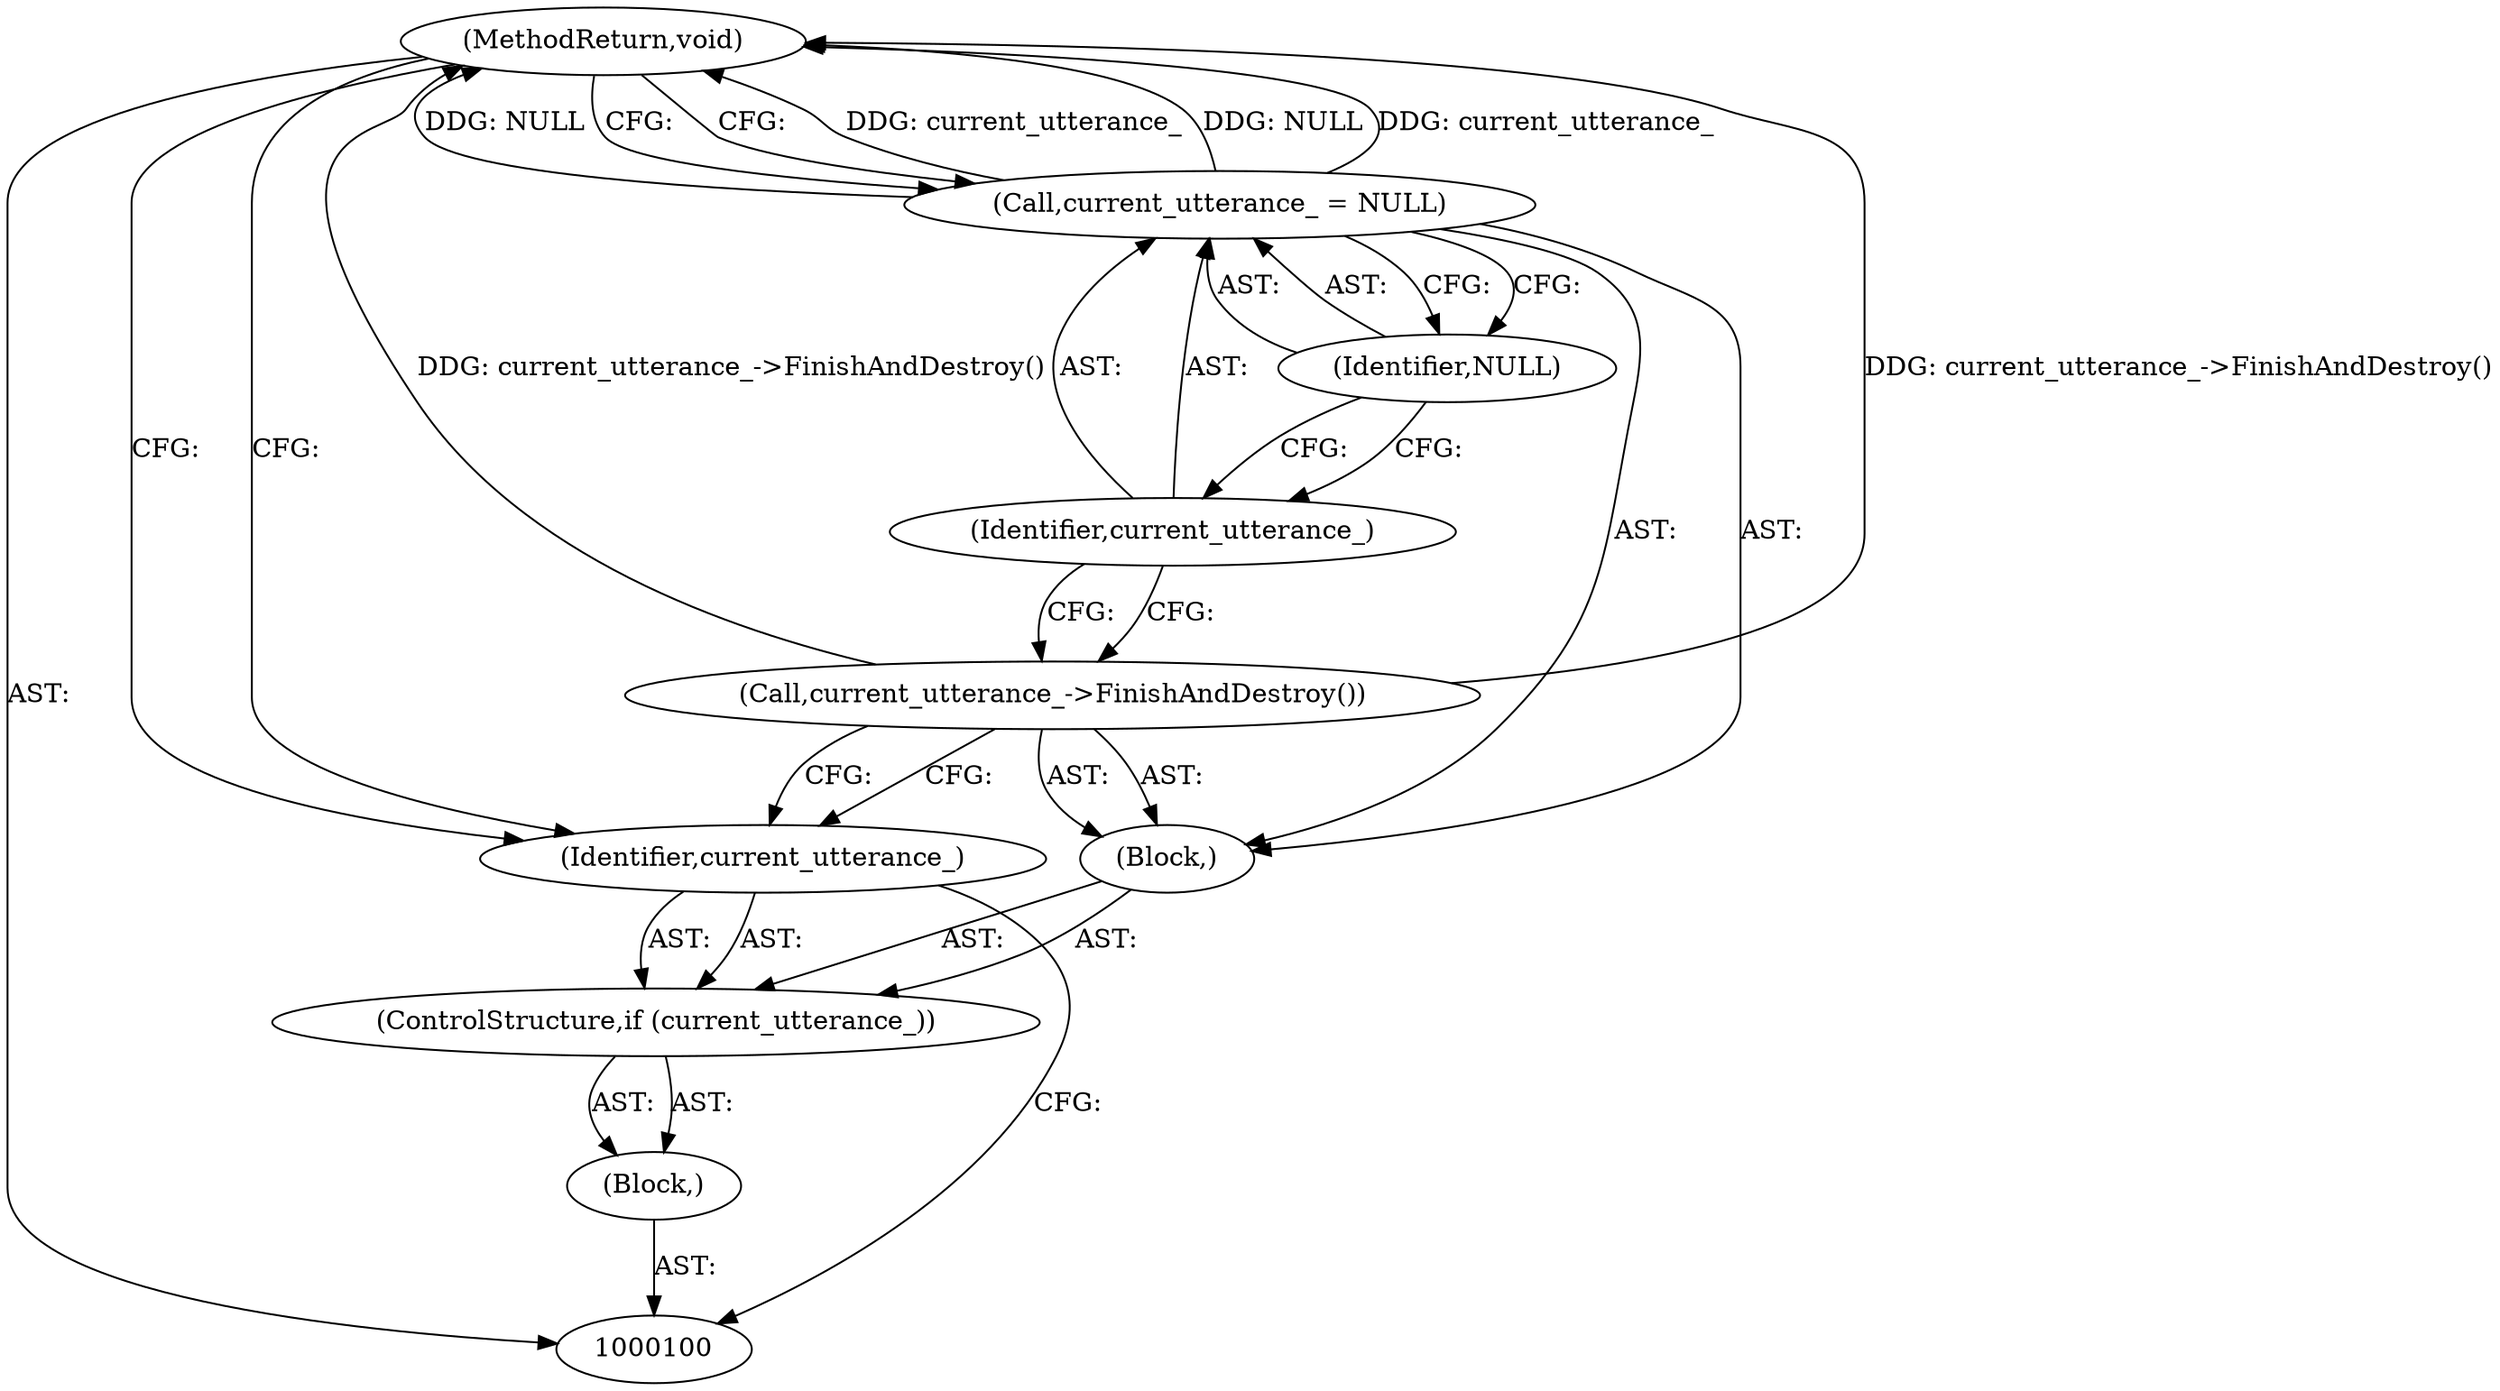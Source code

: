 digraph "1_Chrome_c63f2b7fe4fe2977f858a8e36d5f48db17eff2e7_5" {
"1000109" [label="(MethodReturn,void)"];
"1000101" [label="(Block,)"];
"1000102" [label="(ControlStructure,if (current_utterance_))"];
"1000104" [label="(Block,)"];
"1000103" [label="(Identifier,current_utterance_)"];
"1000105" [label="(Call,current_utterance_->FinishAndDestroy())"];
"1000108" [label="(Identifier,NULL)"];
"1000106" [label="(Call,current_utterance_ = NULL)"];
"1000107" [label="(Identifier,current_utterance_)"];
"1000109" -> "1000100"  [label="AST: "];
"1000109" -> "1000106"  [label="CFG: "];
"1000109" -> "1000103"  [label="CFG: "];
"1000106" -> "1000109"  [label="DDG: current_utterance_"];
"1000106" -> "1000109"  [label="DDG: NULL"];
"1000105" -> "1000109"  [label="DDG: current_utterance_->FinishAndDestroy()"];
"1000101" -> "1000100"  [label="AST: "];
"1000102" -> "1000101"  [label="AST: "];
"1000102" -> "1000101"  [label="AST: "];
"1000103" -> "1000102"  [label="AST: "];
"1000104" -> "1000102"  [label="AST: "];
"1000104" -> "1000102"  [label="AST: "];
"1000105" -> "1000104"  [label="AST: "];
"1000106" -> "1000104"  [label="AST: "];
"1000103" -> "1000102"  [label="AST: "];
"1000103" -> "1000100"  [label="CFG: "];
"1000105" -> "1000103"  [label="CFG: "];
"1000109" -> "1000103"  [label="CFG: "];
"1000105" -> "1000104"  [label="AST: "];
"1000105" -> "1000103"  [label="CFG: "];
"1000107" -> "1000105"  [label="CFG: "];
"1000105" -> "1000109"  [label="DDG: current_utterance_->FinishAndDestroy()"];
"1000108" -> "1000106"  [label="AST: "];
"1000108" -> "1000107"  [label="CFG: "];
"1000106" -> "1000108"  [label="CFG: "];
"1000106" -> "1000104"  [label="AST: "];
"1000106" -> "1000108"  [label="CFG: "];
"1000107" -> "1000106"  [label="AST: "];
"1000108" -> "1000106"  [label="AST: "];
"1000109" -> "1000106"  [label="CFG: "];
"1000106" -> "1000109"  [label="DDG: current_utterance_"];
"1000106" -> "1000109"  [label="DDG: NULL"];
"1000107" -> "1000106"  [label="AST: "];
"1000107" -> "1000105"  [label="CFG: "];
"1000108" -> "1000107"  [label="CFG: "];
}
